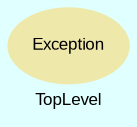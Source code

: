 digraph TopLevel {
    compound = true
    bgcolor = lightcyan1
    fontname = Arial
    fontsize = 8
    label = "TopLevel"
    node [
        fontname = Arial,
        fontsize = 8,
        color = black
    ]

    Exception [
        fontcolor = black,
        URL = "classes/Exception.html",
        shape = ellipse,
        color = palegoldenrod,
        style = filled,
        label = "Exception"
    ]

}

